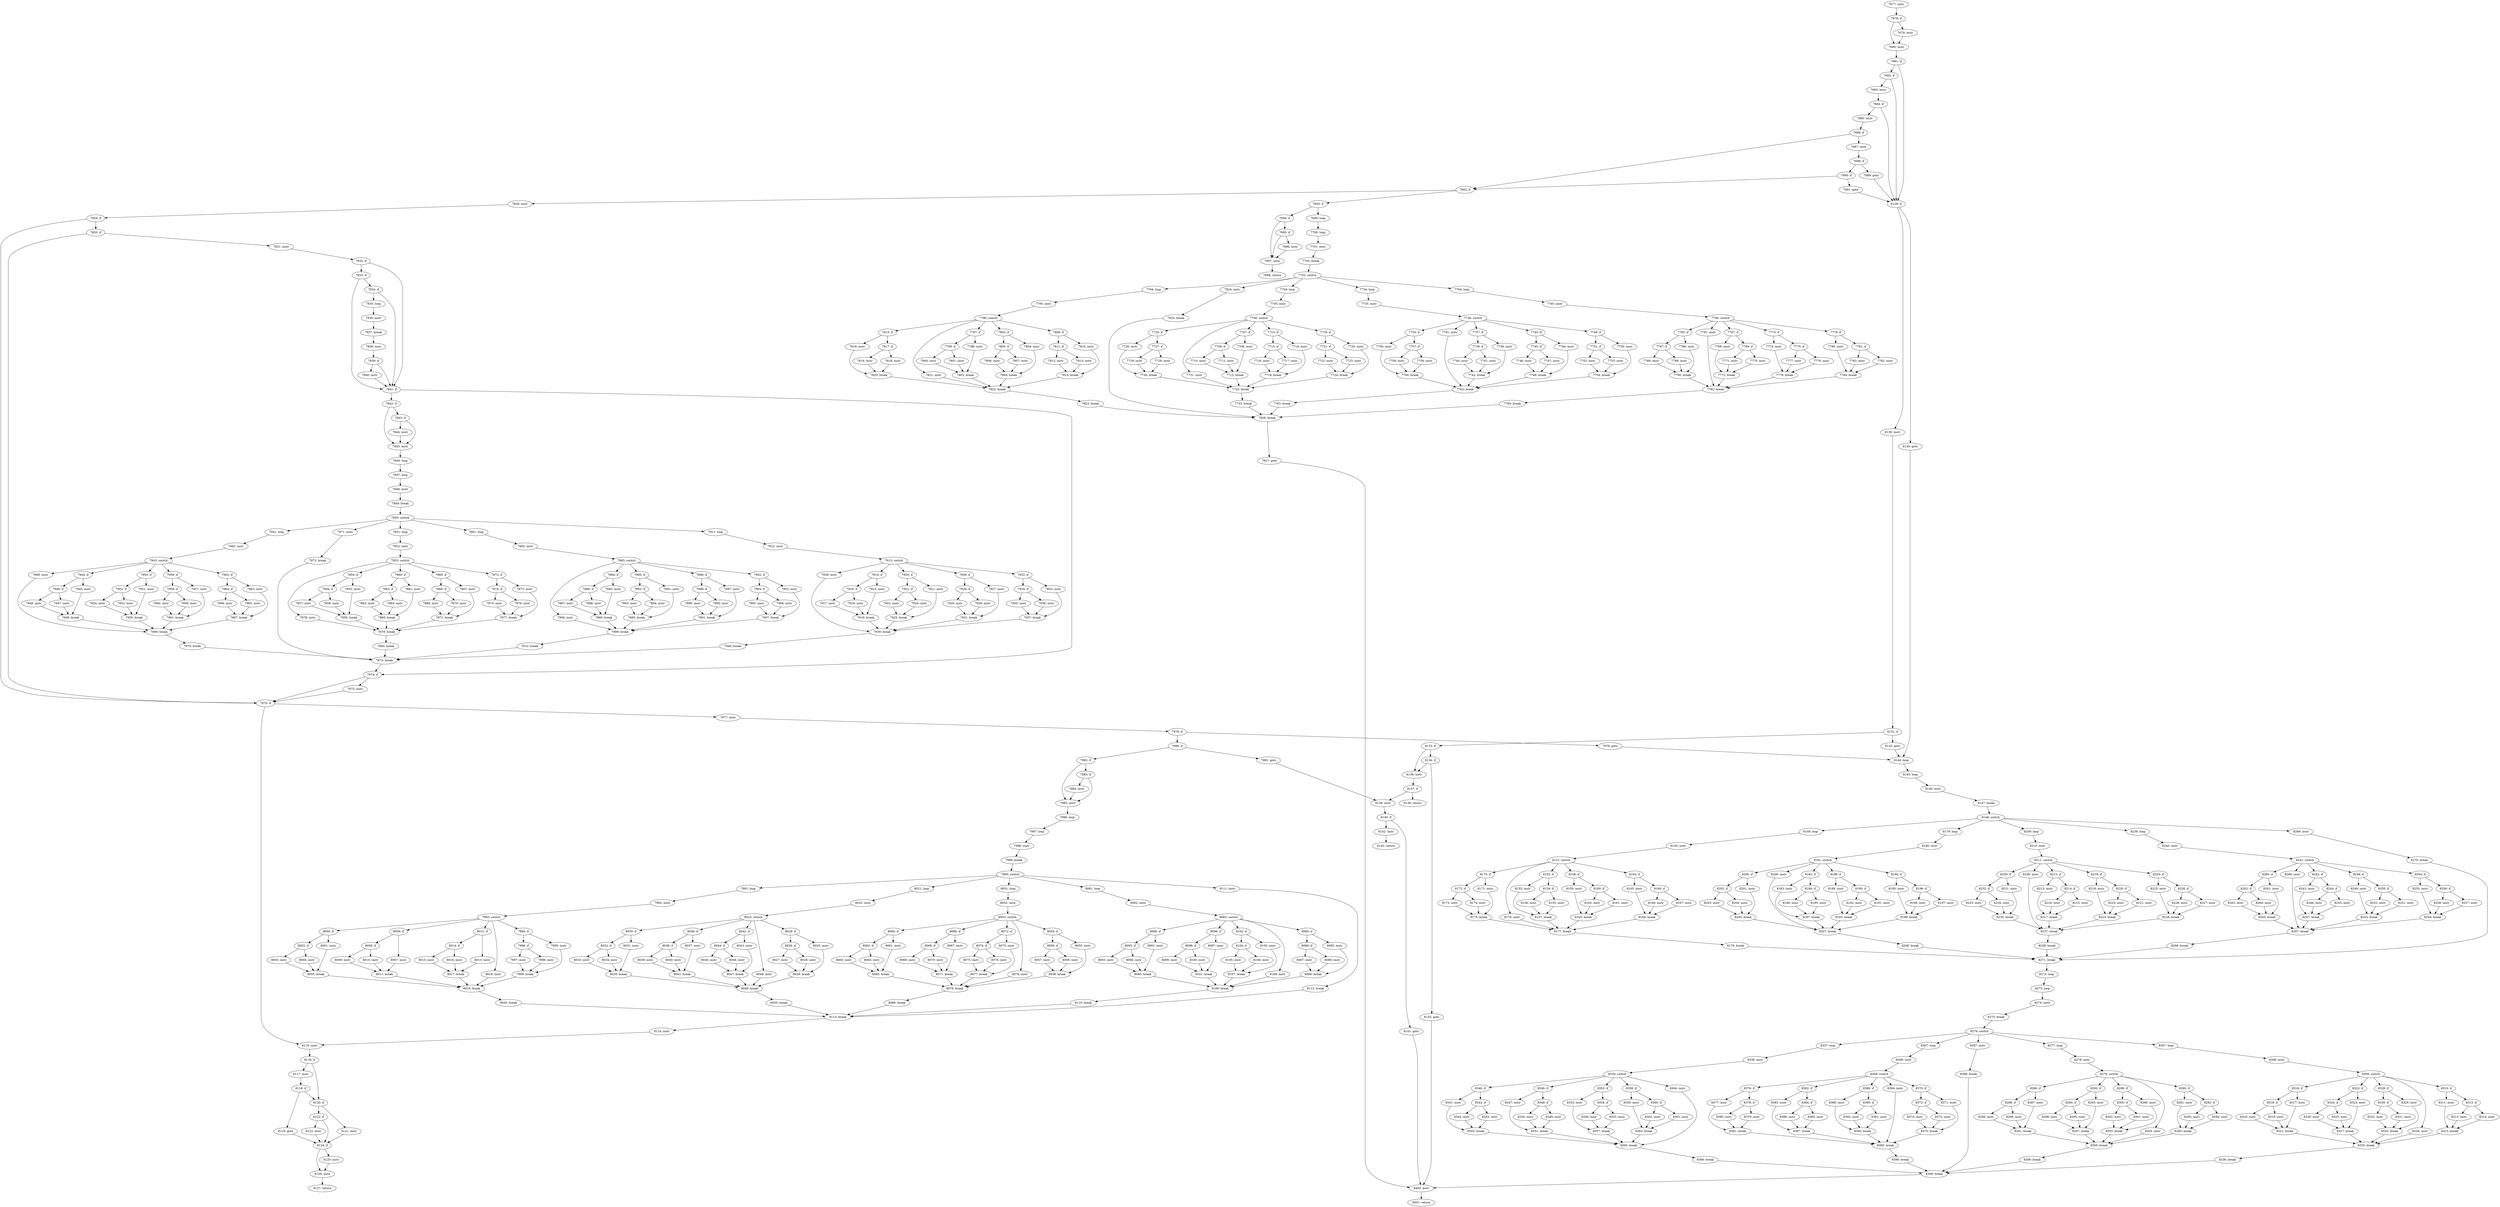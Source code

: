 digraph CFG_tcp_rcv_established {
7677 [label="7677: instr"]
	7677 -> 7678
7678 [label="7678: if"]
	7678 -> 7679
	7678 -> 7680
7679 [label="7679: instr"]
	7679 -> 7680
7680 [label="7680: instr"]
	7680 -> 7681
7681 [label="7681: if"]
	7681 -> 7682
	7681 -> 8128
7682 [label="7682: if"]
	7682 -> 7683
	7682 -> 8128
7683 [label="7683: instr"]
	7683 -> 7684
7684 [label="7684: if"]
	7684 -> 8128
	7684 -> 7685
7685 [label="7685: instr"]
	7685 -> 7686
7686 [label="7686: if"]
	7686 -> 7687
	7686 -> 7692
7687 [label="7687: instr"]
	7687 -> 7688
7688 [label="7688: if"]
	7688 -> 7690
	7688 -> 7689
7689 [label="7689: goto"]
	7689 -> 8128
7690 [label="7690: if"]
	7690 -> 7691
	7690 -> 7692
7691 [label="7691: goto"]
	7691 -> 8128
7692 [label="7692: if"]
	7692 -> 7693
	7692 -> 7828
7693 [label="7693: if"]
	7693 -> 7694
	7693 -> 7699
7694 [label="7694: if"]
	7694 -> 7695
	7694 -> 7697
7695 [label="7695: if"]
	7695 -> 7696
	7695 -> 7697
7696 [label="7696: instr"]
	7696 -> 7697
7697 [label="7697: instr"]
	7697 -> 7698
7698 [label="7698: return"]
	
7699 [label="7699: loop"]
	7699 -> 7700
7700 [label="7700: loop"]
	7700 -> 7701
7701 [label="7701: instr"]
	7701 -> 7702
7702 [label="7702: break"]
	7702 -> 7703
7703 [label="7703: switch"]
	7703 -> 7824
	7703 -> 7794
	7703 -> 7764
	7703 -> 7734
	7703 -> 7704
7704 [label="7704: loop"]
	7704 -> 7705
7705 [label="7705: instr"]
	7705 -> 7706
7706 [label="7706: switch"]
	7706 -> 7731
	7706 -> 7725
	7706 -> 7719
	7706 -> 7713
	7706 -> 7707
7707 [label="7707: if"]
	7707 -> 7708
	7707 -> 7709
7708 [label="7708: instr"]
	7708 -> 7712
7709 [label="7709: if"]
	7709 -> 7710
	7709 -> 7711
7710 [label="7710: instr"]
	7710 -> 7712
7711 [label="7711: instr"]
	7711 -> 7712
7712 [label="7712: break"]
	7712 -> 7732
7713 [label="7713: if"]
	7713 -> 7714
	7713 -> 7715
7714 [label="7714: instr"]
	7714 -> 7718
7715 [label="7715: if"]
	7715 -> 7716
	7715 -> 7717
7716 [label="7716: instr"]
	7716 -> 7718
7717 [label="7717: instr"]
	7717 -> 7718
7718 [label="7718: break"]
	7718 -> 7732
7719 [label="7719: if"]
	7719 -> 7720
	7719 -> 7721
7720 [label="7720: instr"]
	7720 -> 7724
7721 [label="7721: if"]
	7721 -> 7722
	7721 -> 7723
7722 [label="7722: instr"]
	7722 -> 7724
7723 [label="7723: instr"]
	7723 -> 7724
7724 [label="7724: break"]
	7724 -> 7732
7725 [label="7725: if"]
	7725 -> 7726
	7725 -> 7727
7726 [label="7726: instr"]
	7726 -> 7730
7727 [label="7727: if"]
	7727 -> 7728
	7727 -> 7729
7728 [label="7728: instr"]
	7728 -> 7730
7729 [label="7729: instr"]
	7729 -> 7730
7730 [label="7730: break"]
	7730 -> 7732
7731 [label="7731: instr"]
	7731 -> 7732
7732 [label="7732: break"]
	7732 -> 7733
7733 [label="7733: break"]
	7733 -> 7826
7734 [label="7734: loop"]
	7734 -> 7735
7735 [label="7735: instr"]
	7735 -> 7736
7736 [label="7736: switch"]
	7736 -> 7761
	7736 -> 7755
	7736 -> 7749
	7736 -> 7743
	7736 -> 7737
7737 [label="7737: if"]
	7737 -> 7738
	7737 -> 7739
7738 [label="7738: instr"]
	7738 -> 7742
7739 [label="7739: if"]
	7739 -> 7740
	7739 -> 7741
7740 [label="7740: instr"]
	7740 -> 7742
7741 [label="7741: instr"]
	7741 -> 7742
7742 [label="7742: break"]
	7742 -> 7762
7743 [label="7743: if"]
	7743 -> 7744
	7743 -> 7745
7744 [label="7744: instr"]
	7744 -> 7748
7745 [label="7745: if"]
	7745 -> 7746
	7745 -> 7747
7746 [label="7746: instr"]
	7746 -> 7748
7747 [label="7747: instr"]
	7747 -> 7748
7748 [label="7748: break"]
	7748 -> 7762
7749 [label="7749: if"]
	7749 -> 7750
	7749 -> 7751
7750 [label="7750: instr"]
	7750 -> 7754
7751 [label="7751: if"]
	7751 -> 7752
	7751 -> 7753
7752 [label="7752: instr"]
	7752 -> 7754
7753 [label="7753: instr"]
	7753 -> 7754
7754 [label="7754: break"]
	7754 -> 7762
7755 [label="7755: if"]
	7755 -> 7756
	7755 -> 7757
7756 [label="7756: instr"]
	7756 -> 7760
7757 [label="7757: if"]
	7757 -> 7758
	7757 -> 7759
7758 [label="7758: instr"]
	7758 -> 7760
7759 [label="7759: instr"]
	7759 -> 7760
7760 [label="7760: break"]
	7760 -> 7762
7761 [label="7761: instr"]
	7761 -> 7762
7762 [label="7762: break"]
	7762 -> 7763
7763 [label="7763: break"]
	7763 -> 7826
7764 [label="7764: loop"]
	7764 -> 7765
7765 [label="7765: instr"]
	7765 -> 7766
7766 [label="7766: switch"]
	7766 -> 7791
	7766 -> 7785
	7766 -> 7779
	7766 -> 7773
	7766 -> 7767
7767 [label="7767: if"]
	7767 -> 7768
	7767 -> 7769
7768 [label="7768: instr"]
	7768 -> 7772
7769 [label="7769: if"]
	7769 -> 7770
	7769 -> 7771
7770 [label="7770: instr"]
	7770 -> 7772
7771 [label="7771: instr"]
	7771 -> 7772
7772 [label="7772: break"]
	7772 -> 7792
7773 [label="7773: if"]
	7773 -> 7774
	7773 -> 7775
7774 [label="7774: instr"]
	7774 -> 7778
7775 [label="7775: if"]
	7775 -> 7776
	7775 -> 7777
7776 [label="7776: instr"]
	7776 -> 7778
7777 [label="7777: instr"]
	7777 -> 7778
7778 [label="7778: break"]
	7778 -> 7792
7779 [label="7779: if"]
	7779 -> 7780
	7779 -> 7781
7780 [label="7780: instr"]
	7780 -> 7784
7781 [label="7781: if"]
	7781 -> 7782
	7781 -> 7783
7782 [label="7782: instr"]
	7782 -> 7784
7783 [label="7783: instr"]
	7783 -> 7784
7784 [label="7784: break"]
	7784 -> 7792
7785 [label="7785: if"]
	7785 -> 7786
	7785 -> 7787
7786 [label="7786: instr"]
	7786 -> 7790
7787 [label="7787: if"]
	7787 -> 7788
	7787 -> 7789
7788 [label="7788: instr"]
	7788 -> 7790
7789 [label="7789: instr"]
	7789 -> 7790
7790 [label="7790: break"]
	7790 -> 7792
7791 [label="7791: instr"]
	7791 -> 7792
7792 [label="7792: break"]
	7792 -> 7793
7793 [label="7793: break"]
	7793 -> 7826
7794 [label="7794: loop"]
	7794 -> 7795
7795 [label="7795: instr"]
	7795 -> 7796
7796 [label="7796: switch"]
	7796 -> 7821
	7796 -> 7815
	7796 -> 7809
	7796 -> 7803
	7796 -> 7797
7797 [label="7797: if"]
	7797 -> 7798
	7797 -> 7799
7798 [label="7798: instr"]
	7798 -> 7802
7799 [label="7799: if"]
	7799 -> 7800
	7799 -> 7801
7800 [label="7800: instr"]
	7800 -> 7802
7801 [label="7801: instr"]
	7801 -> 7802
7802 [label="7802: break"]
	7802 -> 7822
7803 [label="7803: if"]
	7803 -> 7804
	7803 -> 7805
7804 [label="7804: instr"]
	7804 -> 7808
7805 [label="7805: if"]
	7805 -> 7806
	7805 -> 7807
7806 [label="7806: instr"]
	7806 -> 7808
7807 [label="7807: instr"]
	7807 -> 7808
7808 [label="7808: break"]
	7808 -> 7822
7809 [label="7809: if"]
	7809 -> 7810
	7809 -> 7811
7810 [label="7810: instr"]
	7810 -> 7814
7811 [label="7811: if"]
	7811 -> 7812
	7811 -> 7813
7812 [label="7812: instr"]
	7812 -> 7814
7813 [label="7813: instr"]
	7813 -> 7814
7814 [label="7814: break"]
	7814 -> 7822
7815 [label="7815: if"]
	7815 -> 7816
	7815 -> 7817
7816 [label="7816: instr"]
	7816 -> 7820
7817 [label="7817: if"]
	7817 -> 7818
	7817 -> 7819
7818 [label="7818: instr"]
	7818 -> 7820
7819 [label="7819: instr"]
	7819 -> 7820
7820 [label="7820: break"]
	7820 -> 7822
7821 [label="7821: instr"]
	7821 -> 7822
7822 [label="7822: break"]
	7822 -> 7823
7823 [label="7823: break"]
	7823 -> 7826
7824 [label="7824: instr"]
	7824 -> 7825
7825 [label="7825: break"]
	7825 -> 7826
7826 [label="7826: break"]
	7826 -> 7827
7827 [label="7827: goto"]
	7827 -> 8400
7828 [label="7828: instr"]
	7828 -> 7829
7829 [label="7829: if"]
	7829 -> 7830
	7829 -> 7976
7830 [label="7830: if"]
	7830 -> 7831
	7830 -> 7976
7831 [label="7831: instr"]
	7831 -> 7832
7832 [label="7832: if"]
	7832 -> 7833
	7832 -> 7841
7833 [label="7833: if"]
	7833 -> 7834
	7833 -> 7841
7834 [label="7834: if"]
	7834 -> 7835
	7834 -> 7841
7835 [label="7835: loop"]
	7835 -> 7836
7836 [label="7836: instr"]
	7836 -> 7837
7837 [label="7837: break"]
	7837 -> 7838
7838 [label="7838: instr"]
	7838 -> 7839
7839 [label="7839: if"]
	7839 -> 7841
	7839 -> 7840
7840 [label="7840: instr"]
	7840 -> 7841
7841 [label="7841: if"]
	7841 -> 7842
	7841 -> 7974
7842 [label="7842: if"]
	7842 -> 7843
	7842 -> 7845
7843 [label="7843: if"]
	7843 -> 7844
	7843 -> 7845
7844 [label="7844: instr"]
	7844 -> 7845
7845 [label="7845: instr"]
	7845 -> 7846
7846 [label="7846: loop"]
	7846 -> 7847
7847 [label="7847: loop"]
	7847 -> 7848
7848 [label="7848: instr"]
	7848 -> 7849
7849 [label="7849: break"]
	7849 -> 7850
7850 [label="7850: switch"]
	7850 -> 7971
	7850 -> 7941
	7850 -> 7911
	7850 -> 7881
	7850 -> 7851
7851 [label="7851: loop"]
	7851 -> 7852
7852 [label="7852: instr"]
	7852 -> 7853
7853 [label="7853: switch"]
	7853 -> 7878
	7853 -> 7872
	7853 -> 7866
	7853 -> 7860
	7853 -> 7854
7854 [label="7854: if"]
	7854 -> 7855
	7854 -> 7856
7855 [label="7855: instr"]
	7855 -> 7859
7856 [label="7856: if"]
	7856 -> 7857
	7856 -> 7858
7857 [label="7857: instr"]
	7857 -> 7859
7858 [label="7858: instr"]
	7858 -> 7859
7859 [label="7859: break"]
	7859 -> 7879
7860 [label="7860: if"]
	7860 -> 7861
	7860 -> 7862
7861 [label="7861: instr"]
	7861 -> 7865
7862 [label="7862: if"]
	7862 -> 7863
	7862 -> 7864
7863 [label="7863: instr"]
	7863 -> 7865
7864 [label="7864: instr"]
	7864 -> 7865
7865 [label="7865: break"]
	7865 -> 7879
7866 [label="7866: if"]
	7866 -> 7867
	7866 -> 7868
7867 [label="7867: instr"]
	7867 -> 7871
7868 [label="7868: if"]
	7868 -> 7869
	7868 -> 7870
7869 [label="7869: instr"]
	7869 -> 7871
7870 [label="7870: instr"]
	7870 -> 7871
7871 [label="7871: break"]
	7871 -> 7879
7872 [label="7872: if"]
	7872 -> 7873
	7872 -> 7874
7873 [label="7873: instr"]
	7873 -> 7877
7874 [label="7874: if"]
	7874 -> 7875
	7874 -> 7876
7875 [label="7875: instr"]
	7875 -> 7877
7876 [label="7876: instr"]
	7876 -> 7877
7877 [label="7877: break"]
	7877 -> 7879
7878 [label="7878: instr"]
	7878 -> 7879
7879 [label="7879: break"]
	7879 -> 7880
7880 [label="7880: break"]
	7880 -> 7973
7881 [label="7881: loop"]
	7881 -> 7882
7882 [label="7882: instr"]
	7882 -> 7883
7883 [label="7883: switch"]
	7883 -> 7908
	7883 -> 7902
	7883 -> 7896
	7883 -> 7890
	7883 -> 7884
7884 [label="7884: if"]
	7884 -> 7885
	7884 -> 7886
7885 [label="7885: instr"]
	7885 -> 7889
7886 [label="7886: if"]
	7886 -> 7887
	7886 -> 7888
7887 [label="7887: instr"]
	7887 -> 7889
7888 [label="7888: instr"]
	7888 -> 7889
7889 [label="7889: break"]
	7889 -> 7909
7890 [label="7890: if"]
	7890 -> 7891
	7890 -> 7892
7891 [label="7891: instr"]
	7891 -> 7895
7892 [label="7892: if"]
	7892 -> 7893
	7892 -> 7894
7893 [label="7893: instr"]
	7893 -> 7895
7894 [label="7894: instr"]
	7894 -> 7895
7895 [label="7895: break"]
	7895 -> 7909
7896 [label="7896: if"]
	7896 -> 7897
	7896 -> 7898
7897 [label="7897: instr"]
	7897 -> 7901
7898 [label="7898: if"]
	7898 -> 7899
	7898 -> 7900
7899 [label="7899: instr"]
	7899 -> 7901
7900 [label="7900: instr"]
	7900 -> 7901
7901 [label="7901: break"]
	7901 -> 7909
7902 [label="7902: if"]
	7902 -> 7903
	7902 -> 7904
7903 [label="7903: instr"]
	7903 -> 7907
7904 [label="7904: if"]
	7904 -> 7905
	7904 -> 7906
7905 [label="7905: instr"]
	7905 -> 7907
7906 [label="7906: instr"]
	7906 -> 7907
7907 [label="7907: break"]
	7907 -> 7909
7908 [label="7908: instr"]
	7908 -> 7909
7909 [label="7909: break"]
	7909 -> 7910
7910 [label="7910: break"]
	7910 -> 7973
7911 [label="7911: loop"]
	7911 -> 7912
7912 [label="7912: instr"]
	7912 -> 7913
7913 [label="7913: switch"]
	7913 -> 7938
	7913 -> 7932
	7913 -> 7926
	7913 -> 7920
	7913 -> 7914
7914 [label="7914: if"]
	7914 -> 7915
	7914 -> 7916
7915 [label="7915: instr"]
	7915 -> 7919
7916 [label="7916: if"]
	7916 -> 7917
	7916 -> 7918
7917 [label="7917: instr"]
	7917 -> 7919
7918 [label="7918: instr"]
	7918 -> 7919
7919 [label="7919: break"]
	7919 -> 7939
7920 [label="7920: if"]
	7920 -> 7921
	7920 -> 7922
7921 [label="7921: instr"]
	7921 -> 7925
7922 [label="7922: if"]
	7922 -> 7923
	7922 -> 7924
7923 [label="7923: instr"]
	7923 -> 7925
7924 [label="7924: instr"]
	7924 -> 7925
7925 [label="7925: break"]
	7925 -> 7939
7926 [label="7926: if"]
	7926 -> 7927
	7926 -> 7928
7927 [label="7927: instr"]
	7927 -> 7931
7928 [label="7928: if"]
	7928 -> 7929
	7928 -> 7930
7929 [label="7929: instr"]
	7929 -> 7931
7930 [label="7930: instr"]
	7930 -> 7931
7931 [label="7931: break"]
	7931 -> 7939
7932 [label="7932: if"]
	7932 -> 7933
	7932 -> 7934
7933 [label="7933: instr"]
	7933 -> 7937
7934 [label="7934: if"]
	7934 -> 7935
	7934 -> 7936
7935 [label="7935: instr"]
	7935 -> 7937
7936 [label="7936: instr"]
	7936 -> 7937
7937 [label="7937: break"]
	7937 -> 7939
7938 [label="7938: instr"]
	7938 -> 7939
7939 [label="7939: break"]
	7939 -> 7940
7940 [label="7940: break"]
	7940 -> 7973
7941 [label="7941: loop"]
	7941 -> 7942
7942 [label="7942: instr"]
	7942 -> 7943
7943 [label="7943: switch"]
	7943 -> 7968
	7943 -> 7962
	7943 -> 7956
	7943 -> 7950
	7943 -> 7944
7944 [label="7944: if"]
	7944 -> 7945
	7944 -> 7946
7945 [label="7945: instr"]
	7945 -> 7949
7946 [label="7946: if"]
	7946 -> 7947
	7946 -> 7948
7947 [label="7947: instr"]
	7947 -> 7949
7948 [label="7948: instr"]
	7948 -> 7949
7949 [label="7949: break"]
	7949 -> 7969
7950 [label="7950: if"]
	7950 -> 7951
	7950 -> 7952
7951 [label="7951: instr"]
	7951 -> 7955
7952 [label="7952: if"]
	7952 -> 7953
	7952 -> 7954
7953 [label="7953: instr"]
	7953 -> 7955
7954 [label="7954: instr"]
	7954 -> 7955
7955 [label="7955: break"]
	7955 -> 7969
7956 [label="7956: if"]
	7956 -> 7957
	7956 -> 7958
7957 [label="7957: instr"]
	7957 -> 7961
7958 [label="7958: if"]
	7958 -> 7959
	7958 -> 7960
7959 [label="7959: instr"]
	7959 -> 7961
7960 [label="7960: instr"]
	7960 -> 7961
7961 [label="7961: break"]
	7961 -> 7969
7962 [label="7962: if"]
	7962 -> 7963
	7962 -> 7964
7963 [label="7963: instr"]
	7963 -> 7967
7964 [label="7964: if"]
	7964 -> 7965
	7964 -> 7966
7965 [label="7965: instr"]
	7965 -> 7967
7966 [label="7966: instr"]
	7966 -> 7967
7967 [label="7967: break"]
	7967 -> 7969
7968 [label="7968: instr"]
	7968 -> 7969
7969 [label="7969: break"]
	7969 -> 7970
7970 [label="7970: break"]
	7970 -> 7973
7971 [label="7971: instr"]
	7971 -> 7972
7972 [label="7972: break"]
	7972 -> 7973
7973 [label="7973: break"]
	7973 -> 7974
7974 [label="7974: if"]
	7974 -> 7975
	7974 -> 7976
7975 [label="7975: instr"]
	7975 -> 7976
7976 [label="7976: if"]
	7976 -> 7977
	7976 -> 8115
7977 [label="7977: instr"]
	7977 -> 7978
7978 [label="7978: if"]
	7978 -> 7979
	7978 -> 7980
7979 [label="7979: goto"]
	7979 -> 8144
7980 [label="7980: if"]
	7980 -> 7981
	7980 -> 7982
7981 [label="7981: goto"]
	7981 -> 8139
7982 [label="7982: if"]
	7982 -> 7983
	7982 -> 7985
7983 [label="7983: if"]
	7983 -> 7984
	7983 -> 7985
7984 [label="7984: instr"]
	7984 -> 7985
7985 [label="7985: instr"]
	7985 -> 7986
7986 [label="7986: loop"]
	7986 -> 7987
7987 [label="7987: loop"]
	7987 -> 7988
7988 [label="7988: instr"]
	7988 -> 7989
7989 [label="7989: break"]
	7989 -> 7990
7990 [label="7990: switch"]
	7990 -> 8111
	7990 -> 8081
	7990 -> 8051
	7990 -> 8021
	7990 -> 7991
7991 [label="7991: loop"]
	7991 -> 7992
7992 [label="7992: instr"]
	7992 -> 7993
7993 [label="7993: switch"]
	7993 -> 8018
	7993 -> 8012
	7993 -> 8006
	7993 -> 8000
	7993 -> 7994
7994 [label="7994: if"]
	7994 -> 7995
	7994 -> 7996
7995 [label="7995: instr"]
	7995 -> 7999
7996 [label="7996: if"]
	7996 -> 7997
	7996 -> 7998
7997 [label="7997: instr"]
	7997 -> 7999
7998 [label="7998: instr"]
	7998 -> 7999
7999 [label="7999: break"]
	7999 -> 8019
8000 [label="8000: if"]
	8000 -> 8001
	8000 -> 8002
8001 [label="8001: instr"]
	8001 -> 8005
8002 [label="8002: if"]
	8002 -> 8003
	8002 -> 8004
8003 [label="8003: instr"]
	8003 -> 8005
8004 [label="8004: instr"]
	8004 -> 8005
8005 [label="8005: break"]
	8005 -> 8019
8006 [label="8006: if"]
	8006 -> 8007
	8006 -> 8008
8007 [label="8007: instr"]
	8007 -> 8011
8008 [label="8008: if"]
	8008 -> 8009
	8008 -> 8010
8009 [label="8009: instr"]
	8009 -> 8011
8010 [label="8010: instr"]
	8010 -> 8011
8011 [label="8011: break"]
	8011 -> 8019
8012 [label="8012: if"]
	8012 -> 8013
	8012 -> 8014
8013 [label="8013: instr"]
	8013 -> 8017
8014 [label="8014: if"]
	8014 -> 8015
	8014 -> 8016
8015 [label="8015: instr"]
	8015 -> 8017
8016 [label="8016: instr"]
	8016 -> 8017
8017 [label="8017: break"]
	8017 -> 8019
8018 [label="8018: instr"]
	8018 -> 8019
8019 [label="8019: break"]
	8019 -> 8020
8020 [label="8020: break"]
	8020 -> 8113
8021 [label="8021: loop"]
	8021 -> 8022
8022 [label="8022: instr"]
	8022 -> 8023
8023 [label="8023: switch"]
	8023 -> 8048
	8023 -> 8042
	8023 -> 8036
	8023 -> 8030
	8023 -> 8024
8024 [label="8024: if"]
	8024 -> 8025
	8024 -> 8026
8025 [label="8025: instr"]
	8025 -> 8029
8026 [label="8026: if"]
	8026 -> 8027
	8026 -> 8028
8027 [label="8027: instr"]
	8027 -> 8029
8028 [label="8028: instr"]
	8028 -> 8029
8029 [label="8029: break"]
	8029 -> 8049
8030 [label="8030: if"]
	8030 -> 8031
	8030 -> 8032
8031 [label="8031: instr"]
	8031 -> 8035
8032 [label="8032: if"]
	8032 -> 8033
	8032 -> 8034
8033 [label="8033: instr"]
	8033 -> 8035
8034 [label="8034: instr"]
	8034 -> 8035
8035 [label="8035: break"]
	8035 -> 8049
8036 [label="8036: if"]
	8036 -> 8037
	8036 -> 8038
8037 [label="8037: instr"]
	8037 -> 8041
8038 [label="8038: if"]
	8038 -> 8039
	8038 -> 8040
8039 [label="8039: instr"]
	8039 -> 8041
8040 [label="8040: instr"]
	8040 -> 8041
8041 [label="8041: break"]
	8041 -> 8049
8042 [label="8042: if"]
	8042 -> 8043
	8042 -> 8044
8043 [label="8043: instr"]
	8043 -> 8047
8044 [label="8044: if"]
	8044 -> 8045
	8044 -> 8046
8045 [label="8045: instr"]
	8045 -> 8047
8046 [label="8046: instr"]
	8046 -> 8047
8047 [label="8047: break"]
	8047 -> 8049
8048 [label="8048: instr"]
	8048 -> 8049
8049 [label="8049: break"]
	8049 -> 8050
8050 [label="8050: break"]
	8050 -> 8113
8051 [label="8051: loop"]
	8051 -> 8052
8052 [label="8052: instr"]
	8052 -> 8053
8053 [label="8053: switch"]
	8053 -> 8078
	8053 -> 8072
	8053 -> 8066
	8053 -> 8060
	8053 -> 8054
8054 [label="8054: if"]
	8054 -> 8055
	8054 -> 8056
8055 [label="8055: instr"]
	8055 -> 8059
8056 [label="8056: if"]
	8056 -> 8057
	8056 -> 8058
8057 [label="8057: instr"]
	8057 -> 8059
8058 [label="8058: instr"]
	8058 -> 8059
8059 [label="8059: break"]
	8059 -> 8079
8060 [label="8060: if"]
	8060 -> 8061
	8060 -> 8062
8061 [label="8061: instr"]
	8061 -> 8065
8062 [label="8062: if"]
	8062 -> 8063
	8062 -> 8064
8063 [label="8063: instr"]
	8063 -> 8065
8064 [label="8064: instr"]
	8064 -> 8065
8065 [label="8065: break"]
	8065 -> 8079
8066 [label="8066: if"]
	8066 -> 8067
	8066 -> 8068
8067 [label="8067: instr"]
	8067 -> 8071
8068 [label="8068: if"]
	8068 -> 8069
	8068 -> 8070
8069 [label="8069: instr"]
	8069 -> 8071
8070 [label="8070: instr"]
	8070 -> 8071
8071 [label="8071: break"]
	8071 -> 8079
8072 [label="8072: if"]
	8072 -> 8073
	8072 -> 8074
8073 [label="8073: instr"]
	8073 -> 8077
8074 [label="8074: if"]
	8074 -> 8075
	8074 -> 8076
8075 [label="8075: instr"]
	8075 -> 8077
8076 [label="8076: instr"]
	8076 -> 8077
8077 [label="8077: break"]
	8077 -> 8079
8078 [label="8078: instr"]
	8078 -> 8079
8079 [label="8079: break"]
	8079 -> 8080
8080 [label="8080: break"]
	8080 -> 8113
8081 [label="8081: loop"]
	8081 -> 8082
8082 [label="8082: instr"]
	8082 -> 8083
8083 [label="8083: switch"]
	8083 -> 8108
	8083 -> 8102
	8083 -> 8096
	8083 -> 8090
	8083 -> 8084
8084 [label="8084: if"]
	8084 -> 8085
	8084 -> 8086
8085 [label="8085: instr"]
	8085 -> 8089
8086 [label="8086: if"]
	8086 -> 8087
	8086 -> 8088
8087 [label="8087: instr"]
	8087 -> 8089
8088 [label="8088: instr"]
	8088 -> 8089
8089 [label="8089: break"]
	8089 -> 8109
8090 [label="8090: if"]
	8090 -> 8091
	8090 -> 8092
8091 [label="8091: instr"]
	8091 -> 8095
8092 [label="8092: if"]
	8092 -> 8093
	8092 -> 8094
8093 [label="8093: instr"]
	8093 -> 8095
8094 [label="8094: instr"]
	8094 -> 8095
8095 [label="8095: break"]
	8095 -> 8109
8096 [label="8096: if"]
	8096 -> 8097
	8096 -> 8098
8097 [label="8097: instr"]
	8097 -> 8101
8098 [label="8098: if"]
	8098 -> 8099
	8098 -> 8100
8099 [label="8099: instr"]
	8099 -> 8101
8100 [label="8100: instr"]
	8100 -> 8101
8101 [label="8101: break"]
	8101 -> 8109
8102 [label="8102: if"]
	8102 -> 8103
	8102 -> 8104
8103 [label="8103: instr"]
	8103 -> 8107
8104 [label="8104: if"]
	8104 -> 8105
	8104 -> 8106
8105 [label="8105: instr"]
	8105 -> 8107
8106 [label="8106: instr"]
	8106 -> 8107
8107 [label="8107: break"]
	8107 -> 8109
8108 [label="8108: instr"]
	8108 -> 8109
8109 [label="8109: break"]
	8109 -> 8110
8110 [label="8110: break"]
	8110 -> 8113
8111 [label="8111: instr"]
	8111 -> 8112
8112 [label="8112: break"]
	8112 -> 8113
8113 [label="8113: break"]
	8113 -> 8114
8114 [label="8114: instr"]
	8114 -> 8115
8115 [label="8115: instr"]
	8115 -> 8116
8116 [label="8116: if"]
	8116 -> 8117
	8116 -> 8120
8117 [label="8117: instr"]
	8117 -> 8118
8118 [label="8118: if"]
	8118 -> 8120
	8118 -> 8119
8119 [label="8119: goto"]
	8119 -> 8124
8120 [label="8120: if"]
	8120 -> 8121
	8120 -> 8122
8121 [label="8121: instr"]
	8121 -> 8124
8122 [label="8122: if"]
	8122 -> 8123
	8122 -> 8124
8123 [label="8123: instr"]
	8123 -> 8124
8124 [label="8124: if"]
	8124 -> 8125
	8124 -> 8126
8125 [label="8125: instr"]
	8125 -> 8126
8126 [label="8126: instr"]
	8126 -> 8127
8127 [label="8127: return"]
	
8128 [label="8128: if"]
	8128 -> 8129
	8128 -> 8130
8129 [label="8129: goto"]
	8129 -> 8144
8130 [label="8130: instr"]
	8130 -> 8131
8131 [label="8131: if"]
	8131 -> 8132
	8131 -> 8133
8132 [label="8132: goto"]
	8132 -> 8144
8133 [label="8133: if"]
	8133 -> 8134
	8133 -> 8136
8134 [label="8134: if"]
	8134 -> 8135
	8134 -> 8136
8135 [label="8135: goto"]
	8135 -> 8400
8136 [label="8136: instr"]
	8136 -> 8137
8137 [label="8137: if"]
	8137 -> 8139
	8137 -> 8138
8138 [label="8138: return"]
	
8139 [label="8139: instr"]
	8139 -> 8140
8140 [label="8140: if"]
	8140 -> 8141
	8140 -> 8142
8141 [label="8141: goto"]
	8141 -> 8400
8142 [label="8142: instr"]
	8142 -> 8143
8143 [label="8143: return"]
	
8144 [label="8144: loop"]
	8144 -> 8145
8145 [label="8145: loop"]
	8145 -> 8146
8146 [label="8146: instr"]
	8146 -> 8147
8147 [label="8147: break"]
	8147 -> 8148
8148 [label="8148: switch"]
	8148 -> 8269
	8148 -> 8239
	8148 -> 8209
	8148 -> 8179
	8148 -> 8149
8149 [label="8149: loop"]
	8149 -> 8150
8150 [label="8150: instr"]
	8150 -> 8151
8151 [label="8151: switch"]
	8151 -> 8176
	8151 -> 8170
	8151 -> 8164
	8151 -> 8158
	8151 -> 8152
8152 [label="8152: if"]
	8152 -> 8153
	8152 -> 8154
8153 [label="8153: instr"]
	8153 -> 8157
8154 [label="8154: if"]
	8154 -> 8155
	8154 -> 8156
8155 [label="8155: instr"]
	8155 -> 8157
8156 [label="8156: instr"]
	8156 -> 8157
8157 [label="8157: break"]
	8157 -> 8177
8158 [label="8158: if"]
	8158 -> 8159
	8158 -> 8160
8159 [label="8159: instr"]
	8159 -> 8163
8160 [label="8160: if"]
	8160 -> 8161
	8160 -> 8162
8161 [label="8161: instr"]
	8161 -> 8163
8162 [label="8162: instr"]
	8162 -> 8163
8163 [label="8163: break"]
	8163 -> 8177
8164 [label="8164: if"]
	8164 -> 8165
	8164 -> 8166
8165 [label="8165: instr"]
	8165 -> 8169
8166 [label="8166: if"]
	8166 -> 8167
	8166 -> 8168
8167 [label="8167: instr"]
	8167 -> 8169
8168 [label="8168: instr"]
	8168 -> 8169
8169 [label="8169: break"]
	8169 -> 8177
8170 [label="8170: if"]
	8170 -> 8171
	8170 -> 8172
8171 [label="8171: instr"]
	8171 -> 8175
8172 [label="8172: if"]
	8172 -> 8173
	8172 -> 8174
8173 [label="8173: instr"]
	8173 -> 8175
8174 [label="8174: instr"]
	8174 -> 8175
8175 [label="8175: break"]
	8175 -> 8177
8176 [label="8176: instr"]
	8176 -> 8177
8177 [label="8177: break"]
	8177 -> 8178
8178 [label="8178: break"]
	8178 -> 8271
8179 [label="8179: loop"]
	8179 -> 8180
8180 [label="8180: instr"]
	8180 -> 8181
8181 [label="8181: switch"]
	8181 -> 8206
	8181 -> 8200
	8181 -> 8194
	8181 -> 8188
	8181 -> 8182
8182 [label="8182: if"]
	8182 -> 8183
	8182 -> 8184
8183 [label="8183: instr"]
	8183 -> 8187
8184 [label="8184: if"]
	8184 -> 8185
	8184 -> 8186
8185 [label="8185: instr"]
	8185 -> 8187
8186 [label="8186: instr"]
	8186 -> 8187
8187 [label="8187: break"]
	8187 -> 8207
8188 [label="8188: if"]
	8188 -> 8189
	8188 -> 8190
8189 [label="8189: instr"]
	8189 -> 8193
8190 [label="8190: if"]
	8190 -> 8191
	8190 -> 8192
8191 [label="8191: instr"]
	8191 -> 8193
8192 [label="8192: instr"]
	8192 -> 8193
8193 [label="8193: break"]
	8193 -> 8207
8194 [label="8194: if"]
	8194 -> 8195
	8194 -> 8196
8195 [label="8195: instr"]
	8195 -> 8199
8196 [label="8196: if"]
	8196 -> 8197
	8196 -> 8198
8197 [label="8197: instr"]
	8197 -> 8199
8198 [label="8198: instr"]
	8198 -> 8199
8199 [label="8199: break"]
	8199 -> 8207
8200 [label="8200: if"]
	8200 -> 8201
	8200 -> 8202
8201 [label="8201: instr"]
	8201 -> 8205
8202 [label="8202: if"]
	8202 -> 8203
	8202 -> 8204
8203 [label="8203: instr"]
	8203 -> 8205
8204 [label="8204: instr"]
	8204 -> 8205
8205 [label="8205: break"]
	8205 -> 8207
8206 [label="8206: instr"]
	8206 -> 8207
8207 [label="8207: break"]
	8207 -> 8208
8208 [label="8208: break"]
	8208 -> 8271
8209 [label="8209: loop"]
	8209 -> 8210
8210 [label="8210: instr"]
	8210 -> 8211
8211 [label="8211: switch"]
	8211 -> 8236
	8211 -> 8230
	8211 -> 8224
	8211 -> 8218
	8211 -> 8212
8212 [label="8212: if"]
	8212 -> 8213
	8212 -> 8214
8213 [label="8213: instr"]
	8213 -> 8217
8214 [label="8214: if"]
	8214 -> 8215
	8214 -> 8216
8215 [label="8215: instr"]
	8215 -> 8217
8216 [label="8216: instr"]
	8216 -> 8217
8217 [label="8217: break"]
	8217 -> 8237
8218 [label="8218: if"]
	8218 -> 8219
	8218 -> 8220
8219 [label="8219: instr"]
	8219 -> 8223
8220 [label="8220: if"]
	8220 -> 8221
	8220 -> 8222
8221 [label="8221: instr"]
	8221 -> 8223
8222 [label="8222: instr"]
	8222 -> 8223
8223 [label="8223: break"]
	8223 -> 8237
8224 [label="8224: if"]
	8224 -> 8225
	8224 -> 8226
8225 [label="8225: instr"]
	8225 -> 8229
8226 [label="8226: if"]
	8226 -> 8227
	8226 -> 8228
8227 [label="8227: instr"]
	8227 -> 8229
8228 [label="8228: instr"]
	8228 -> 8229
8229 [label="8229: break"]
	8229 -> 8237
8230 [label="8230: if"]
	8230 -> 8231
	8230 -> 8232
8231 [label="8231: instr"]
	8231 -> 8235
8232 [label="8232: if"]
	8232 -> 8233
	8232 -> 8234
8233 [label="8233: instr"]
	8233 -> 8235
8234 [label="8234: instr"]
	8234 -> 8235
8235 [label="8235: break"]
	8235 -> 8237
8236 [label="8236: instr"]
	8236 -> 8237
8237 [label="8237: break"]
	8237 -> 8238
8238 [label="8238: break"]
	8238 -> 8271
8239 [label="8239: loop"]
	8239 -> 8240
8240 [label="8240: instr"]
	8240 -> 8241
8241 [label="8241: switch"]
	8241 -> 8266
	8241 -> 8260
	8241 -> 8254
	8241 -> 8248
	8241 -> 8242
8242 [label="8242: if"]
	8242 -> 8243
	8242 -> 8244
8243 [label="8243: instr"]
	8243 -> 8247
8244 [label="8244: if"]
	8244 -> 8245
	8244 -> 8246
8245 [label="8245: instr"]
	8245 -> 8247
8246 [label="8246: instr"]
	8246 -> 8247
8247 [label="8247: break"]
	8247 -> 8267
8248 [label="8248: if"]
	8248 -> 8249
	8248 -> 8250
8249 [label="8249: instr"]
	8249 -> 8253
8250 [label="8250: if"]
	8250 -> 8251
	8250 -> 8252
8251 [label="8251: instr"]
	8251 -> 8253
8252 [label="8252: instr"]
	8252 -> 8253
8253 [label="8253: break"]
	8253 -> 8267
8254 [label="8254: if"]
	8254 -> 8255
	8254 -> 8256
8255 [label="8255: instr"]
	8255 -> 8259
8256 [label="8256: if"]
	8256 -> 8257
	8256 -> 8258
8257 [label="8257: instr"]
	8257 -> 8259
8258 [label="8258: instr"]
	8258 -> 8259
8259 [label="8259: break"]
	8259 -> 8267
8260 [label="8260: if"]
	8260 -> 8261
	8260 -> 8262
8261 [label="8261: instr"]
	8261 -> 8265
8262 [label="8262: if"]
	8262 -> 8263
	8262 -> 8264
8263 [label="8263: instr"]
	8263 -> 8265
8264 [label="8264: instr"]
	8264 -> 8265
8265 [label="8265: break"]
	8265 -> 8267
8266 [label="8266: instr"]
	8266 -> 8267
8267 [label="8267: break"]
	8267 -> 8268
8268 [label="8268: break"]
	8268 -> 8271
8269 [label="8269: instr"]
	8269 -> 8270
8270 [label="8270: break"]
	8270 -> 8271
8271 [label="8271: break"]
	8271 -> 8272
8272 [label="8272: loop"]
	8272 -> 8273
8273 [label="8273: loop"]
	8273 -> 8274
8274 [label="8274: instr"]
	8274 -> 8275
8275 [label="8275: break"]
	8275 -> 8276
8276 [label="8276: switch"]
	8276 -> 8397
	8276 -> 8367
	8276 -> 8337
	8276 -> 8307
	8276 -> 8277
8277 [label="8277: loop"]
	8277 -> 8278
8278 [label="8278: instr"]
	8278 -> 8279
8279 [label="8279: switch"]
	8279 -> 8304
	8279 -> 8298
	8279 -> 8292
	8279 -> 8286
	8279 -> 8280
8280 [label="8280: if"]
	8280 -> 8281
	8280 -> 8282
8281 [label="8281: instr"]
	8281 -> 8285
8282 [label="8282: if"]
	8282 -> 8283
	8282 -> 8284
8283 [label="8283: instr"]
	8283 -> 8285
8284 [label="8284: instr"]
	8284 -> 8285
8285 [label="8285: break"]
	8285 -> 8305
8286 [label="8286: if"]
	8286 -> 8287
	8286 -> 8288
8287 [label="8287: instr"]
	8287 -> 8291
8288 [label="8288: if"]
	8288 -> 8289
	8288 -> 8290
8289 [label="8289: instr"]
	8289 -> 8291
8290 [label="8290: instr"]
	8290 -> 8291
8291 [label="8291: break"]
	8291 -> 8305
8292 [label="8292: if"]
	8292 -> 8293
	8292 -> 8294
8293 [label="8293: instr"]
	8293 -> 8297
8294 [label="8294: if"]
	8294 -> 8295
	8294 -> 8296
8295 [label="8295: instr"]
	8295 -> 8297
8296 [label="8296: instr"]
	8296 -> 8297
8297 [label="8297: break"]
	8297 -> 8305
8298 [label="8298: if"]
	8298 -> 8299
	8298 -> 8300
8299 [label="8299: instr"]
	8299 -> 8303
8300 [label="8300: if"]
	8300 -> 8301
	8300 -> 8302
8301 [label="8301: instr"]
	8301 -> 8303
8302 [label="8302: instr"]
	8302 -> 8303
8303 [label="8303: break"]
	8303 -> 8305
8304 [label="8304: instr"]
	8304 -> 8305
8305 [label="8305: break"]
	8305 -> 8306
8306 [label="8306: break"]
	8306 -> 8399
8307 [label="8307: loop"]
	8307 -> 8308
8308 [label="8308: instr"]
	8308 -> 8309
8309 [label="8309: switch"]
	8309 -> 8334
	8309 -> 8328
	8309 -> 8322
	8309 -> 8316
	8309 -> 8310
8310 [label="8310: if"]
	8310 -> 8311
	8310 -> 8312
8311 [label="8311: instr"]
	8311 -> 8315
8312 [label="8312: if"]
	8312 -> 8313
	8312 -> 8314
8313 [label="8313: instr"]
	8313 -> 8315
8314 [label="8314: instr"]
	8314 -> 8315
8315 [label="8315: break"]
	8315 -> 8335
8316 [label="8316: if"]
	8316 -> 8317
	8316 -> 8318
8317 [label="8317: instr"]
	8317 -> 8321
8318 [label="8318: if"]
	8318 -> 8319
	8318 -> 8320
8319 [label="8319: instr"]
	8319 -> 8321
8320 [label="8320: instr"]
	8320 -> 8321
8321 [label="8321: break"]
	8321 -> 8335
8322 [label="8322: if"]
	8322 -> 8323
	8322 -> 8324
8323 [label="8323: instr"]
	8323 -> 8327
8324 [label="8324: if"]
	8324 -> 8325
	8324 -> 8326
8325 [label="8325: instr"]
	8325 -> 8327
8326 [label="8326: instr"]
	8326 -> 8327
8327 [label="8327: break"]
	8327 -> 8335
8328 [label="8328: if"]
	8328 -> 8329
	8328 -> 8330
8329 [label="8329: instr"]
	8329 -> 8333
8330 [label="8330: if"]
	8330 -> 8331
	8330 -> 8332
8331 [label="8331: instr"]
	8331 -> 8333
8332 [label="8332: instr"]
	8332 -> 8333
8333 [label="8333: break"]
	8333 -> 8335
8334 [label="8334: instr"]
	8334 -> 8335
8335 [label="8335: break"]
	8335 -> 8336
8336 [label="8336: break"]
	8336 -> 8399
8337 [label="8337: loop"]
	8337 -> 8338
8338 [label="8338: instr"]
	8338 -> 8339
8339 [label="8339: switch"]
	8339 -> 8364
	8339 -> 8358
	8339 -> 8352
	8339 -> 8346
	8339 -> 8340
8340 [label="8340: if"]
	8340 -> 8341
	8340 -> 8342
8341 [label="8341: instr"]
	8341 -> 8345
8342 [label="8342: if"]
	8342 -> 8343
	8342 -> 8344
8343 [label="8343: instr"]
	8343 -> 8345
8344 [label="8344: instr"]
	8344 -> 8345
8345 [label="8345: break"]
	8345 -> 8365
8346 [label="8346: if"]
	8346 -> 8347
	8346 -> 8348
8347 [label="8347: instr"]
	8347 -> 8351
8348 [label="8348: if"]
	8348 -> 8349
	8348 -> 8350
8349 [label="8349: instr"]
	8349 -> 8351
8350 [label="8350: instr"]
	8350 -> 8351
8351 [label="8351: break"]
	8351 -> 8365
8352 [label="8352: if"]
	8352 -> 8353
	8352 -> 8354
8353 [label="8353: instr"]
	8353 -> 8357
8354 [label="8354: if"]
	8354 -> 8355
	8354 -> 8356
8355 [label="8355: instr"]
	8355 -> 8357
8356 [label="8356: instr"]
	8356 -> 8357
8357 [label="8357: break"]
	8357 -> 8365
8358 [label="8358: if"]
	8358 -> 8359
	8358 -> 8360
8359 [label="8359: instr"]
	8359 -> 8363
8360 [label="8360: if"]
	8360 -> 8361
	8360 -> 8362
8361 [label="8361: instr"]
	8361 -> 8363
8362 [label="8362: instr"]
	8362 -> 8363
8363 [label="8363: break"]
	8363 -> 8365
8364 [label="8364: instr"]
	8364 -> 8365
8365 [label="8365: break"]
	8365 -> 8366
8366 [label="8366: break"]
	8366 -> 8399
8367 [label="8367: loop"]
	8367 -> 8368
8368 [label="8368: instr"]
	8368 -> 8369
8369 [label="8369: switch"]
	8369 -> 8394
	8369 -> 8388
	8369 -> 8382
	8369 -> 8376
	8369 -> 8370
8370 [label="8370: if"]
	8370 -> 8371
	8370 -> 8372
8371 [label="8371: instr"]
	8371 -> 8375
8372 [label="8372: if"]
	8372 -> 8373
	8372 -> 8374
8373 [label="8373: instr"]
	8373 -> 8375
8374 [label="8374: instr"]
	8374 -> 8375
8375 [label="8375: break"]
	8375 -> 8395
8376 [label="8376: if"]
	8376 -> 8377
	8376 -> 8378
8377 [label="8377: instr"]
	8377 -> 8381
8378 [label="8378: if"]
	8378 -> 8379
	8378 -> 8380
8379 [label="8379: instr"]
	8379 -> 8381
8380 [label="8380: instr"]
	8380 -> 8381
8381 [label="8381: break"]
	8381 -> 8395
8382 [label="8382: if"]
	8382 -> 8383
	8382 -> 8384
8383 [label="8383: instr"]
	8383 -> 8387
8384 [label="8384: if"]
	8384 -> 8385
	8384 -> 8386
8385 [label="8385: instr"]
	8385 -> 8387
8386 [label="8386: instr"]
	8386 -> 8387
8387 [label="8387: break"]
	8387 -> 8395
8388 [label="8388: if"]
	8388 -> 8389
	8388 -> 8390
8389 [label="8389: instr"]
	8389 -> 8393
8390 [label="8390: if"]
	8390 -> 8391
	8390 -> 8392
8391 [label="8391: instr"]
	8391 -> 8393
8392 [label="8392: instr"]
	8392 -> 8393
8393 [label="8393: break"]
	8393 -> 8395
8394 [label="8394: instr"]
	8394 -> 8395
8395 [label="8395: break"]
	8395 -> 8396
8396 [label="8396: break"]
	8396 -> 8399
8397 [label="8397: instr"]
	8397 -> 8398
8398 [label="8398: break"]
	8398 -> 8399
8399 [label="8399: break"]
	8399 -> 8400
8400 [label="8400: instr"]
	8400 -> 8401
8401 [label="8401: return"]
	
}
